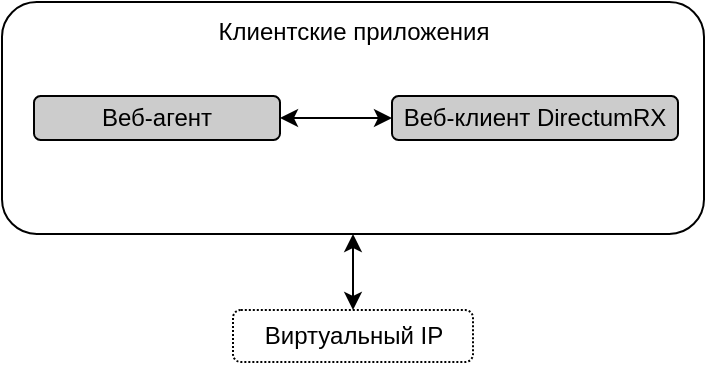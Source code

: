<mxfile version="24.8.6">
  <diagram name="Страница — 1" id="taSbxQqE9CDGUTEGkazy">
    <mxGraphModel dx="965" dy="544" grid="0" gridSize="10" guides="1" tooltips="1" connect="1" arrows="1" fold="1" page="1" pageScale="1" pageWidth="827" pageHeight="1169" math="0" shadow="0">
      <root>
        <mxCell id="0" />
        <mxCell id="1" parent="0" />
        <mxCell id="DbNHtFCvX-FUhnpGTAhA-1" value="" style="rounded=1;whiteSpace=wrap;html=1;" vertex="1" parent="1">
          <mxGeometry x="240" y="410" width="351" height="116" as="geometry" />
        </mxCell>
        <mxCell id="DbNHtFCvX-FUhnpGTAhA-2" value="Клиентские приложения" style="text;html=1;align=center;verticalAlign=middle;whiteSpace=wrap;rounded=0;" vertex="1" parent="1">
          <mxGeometry x="316.5" y="410" width="198" height="30" as="geometry" />
        </mxCell>
        <mxCell id="DbNHtFCvX-FUhnpGTAhA-3" value="Веб-агент" style="rounded=1;whiteSpace=wrap;html=1;fillColor=#CCCCCC;" vertex="1" parent="1">
          <mxGeometry x="256" y="457" width="123" height="22" as="geometry" />
        </mxCell>
        <mxCell id="DbNHtFCvX-FUhnpGTAhA-5" value="Веб-клиент DirectumRX" style="rounded=1;whiteSpace=wrap;html=1;fillColor=#CCCCCC;" vertex="1" parent="1">
          <mxGeometry x="435" y="457" width="143" height="22" as="geometry" />
        </mxCell>
        <mxCell id="DbNHtFCvX-FUhnpGTAhA-6" value="" style="endArrow=classic;startArrow=classic;html=1;rounded=0;exitX=1;exitY=0.5;exitDx=0;exitDy=0;entryX=0;entryY=0.5;entryDx=0;entryDy=0;" edge="1" parent="1" source="DbNHtFCvX-FUhnpGTAhA-3" target="DbNHtFCvX-FUhnpGTAhA-5">
          <mxGeometry width="50" height="50" relative="1" as="geometry">
            <mxPoint x="389" y="502" as="sourcePoint" />
            <mxPoint x="439" y="452" as="targetPoint" />
          </mxGeometry>
        </mxCell>
        <mxCell id="DbNHtFCvX-FUhnpGTAhA-7" value="Виртуальный IP" style="rounded=1;whiteSpace=wrap;html=1;fillStyle=auto;dashed=1;dashPattern=1 1;" vertex="1" parent="1">
          <mxGeometry x="355.5" y="564" width="120" height="26" as="geometry" />
        </mxCell>
        <mxCell id="DbNHtFCvX-FUhnpGTAhA-8" value="" style="endArrow=classic;startArrow=classic;html=1;rounded=0;entryX=0.5;entryY=1;entryDx=0;entryDy=0;exitX=0.5;exitY=0;exitDx=0;exitDy=0;" edge="1" parent="1" source="DbNHtFCvX-FUhnpGTAhA-7" target="DbNHtFCvX-FUhnpGTAhA-1">
          <mxGeometry width="50" height="50" relative="1" as="geometry">
            <mxPoint x="388" y="571" as="sourcePoint" />
            <mxPoint x="438" y="521" as="targetPoint" />
          </mxGeometry>
        </mxCell>
      </root>
    </mxGraphModel>
  </diagram>
</mxfile>
